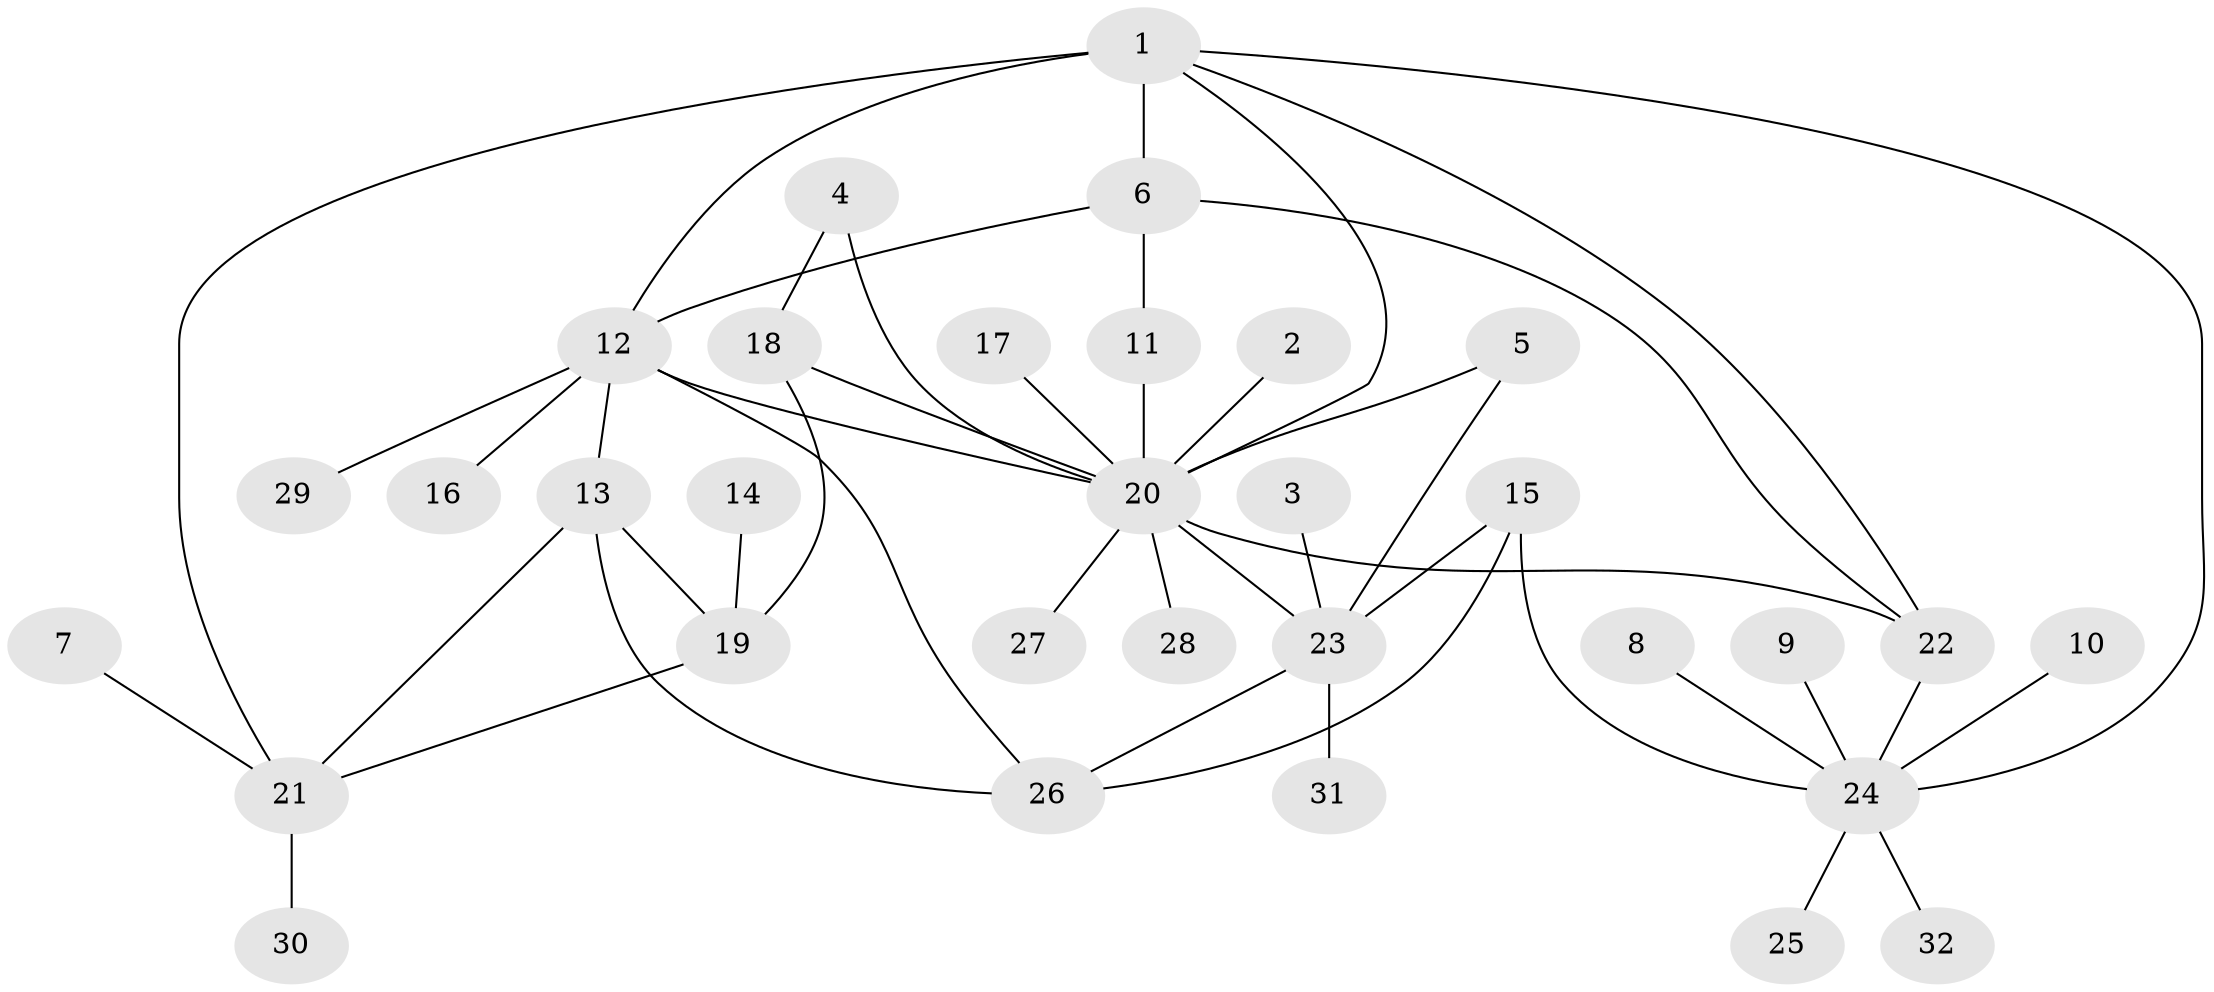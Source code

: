 // original degree distribution, {8: 0.015873015873015872, 4: 0.047619047619047616, 6: 0.031746031746031744, 3: 0.06349206349206349, 9: 0.031746031746031744, 14: 0.015873015873015872, 5: 0.07936507936507936, 1: 0.5238095238095238, 2: 0.19047619047619047}
// Generated by graph-tools (version 1.1) at 2025/50/03/09/25 03:50:35]
// undirected, 32 vertices, 46 edges
graph export_dot {
graph [start="1"]
  node [color=gray90,style=filled];
  1;
  2;
  3;
  4;
  5;
  6;
  7;
  8;
  9;
  10;
  11;
  12;
  13;
  14;
  15;
  16;
  17;
  18;
  19;
  20;
  21;
  22;
  23;
  24;
  25;
  26;
  27;
  28;
  29;
  30;
  31;
  32;
  1 -- 6 [weight=1.0];
  1 -- 12 [weight=2.0];
  1 -- 20 [weight=1.0];
  1 -- 21 [weight=1.0];
  1 -- 22 [weight=1.0];
  1 -- 24 [weight=1.0];
  2 -- 20 [weight=1.0];
  3 -- 23 [weight=1.0];
  4 -- 18 [weight=1.0];
  4 -- 20 [weight=1.0];
  5 -- 20 [weight=1.0];
  5 -- 23 [weight=1.0];
  6 -- 11 [weight=1.0];
  6 -- 12 [weight=1.0];
  6 -- 22 [weight=1.0];
  7 -- 21 [weight=1.0];
  8 -- 24 [weight=1.0];
  9 -- 24 [weight=1.0];
  10 -- 24 [weight=1.0];
  11 -- 20 [weight=1.0];
  12 -- 13 [weight=2.0];
  12 -- 16 [weight=1.0];
  12 -- 20 [weight=1.0];
  12 -- 26 [weight=1.0];
  12 -- 29 [weight=1.0];
  13 -- 19 [weight=1.0];
  13 -- 21 [weight=1.0];
  13 -- 26 [weight=1.0];
  14 -- 19 [weight=1.0];
  15 -- 23 [weight=1.0];
  15 -- 24 [weight=1.0];
  15 -- 26 [weight=1.0];
  17 -- 20 [weight=1.0];
  18 -- 19 [weight=1.0];
  18 -- 20 [weight=1.0];
  19 -- 21 [weight=1.0];
  20 -- 22 [weight=1.0];
  20 -- 23 [weight=1.0];
  20 -- 27 [weight=1.0];
  20 -- 28 [weight=1.0];
  21 -- 30 [weight=1.0];
  22 -- 24 [weight=1.0];
  23 -- 26 [weight=1.0];
  23 -- 31 [weight=1.0];
  24 -- 25 [weight=1.0];
  24 -- 32 [weight=1.0];
}
